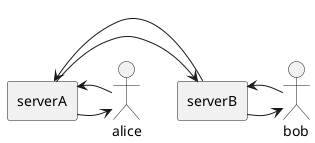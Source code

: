 @startuml

actor alice
actor bob
agent serverA
agent serverB

serverA -> serverB
serverA <- serverB
serverA -> alice
serverA <- alice
serverB -> bob
serverB <- bob

@enduml
